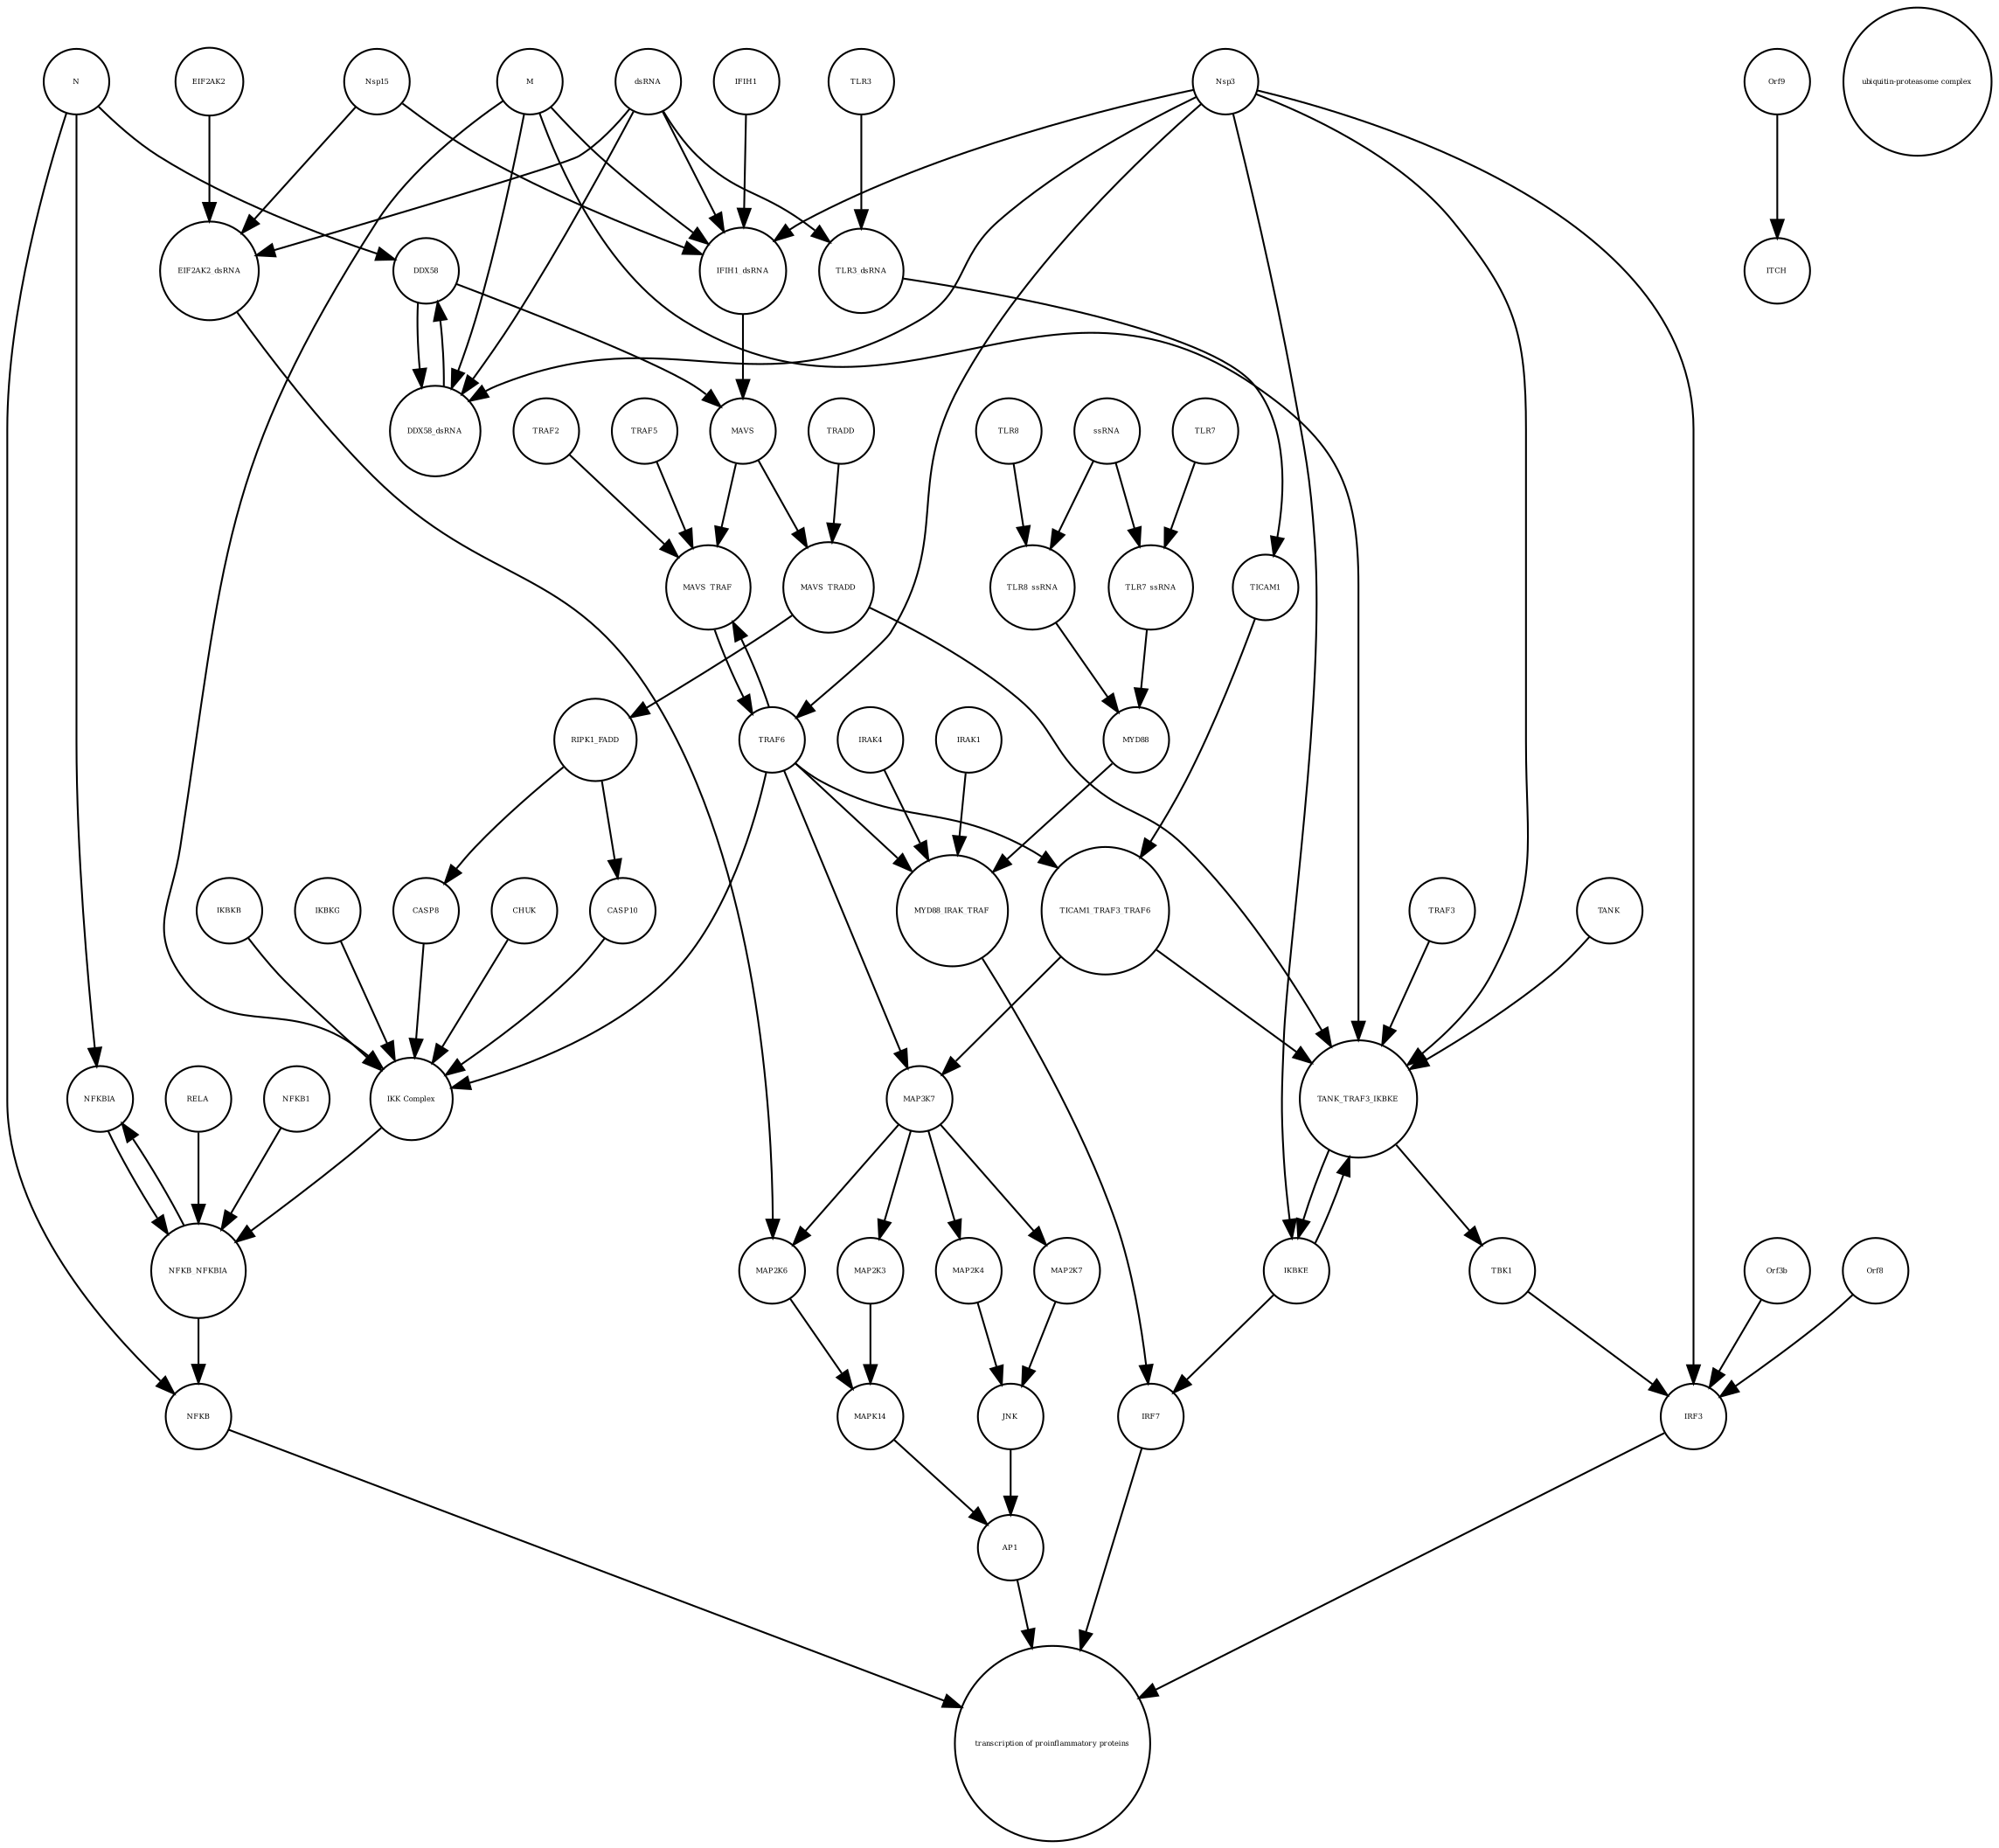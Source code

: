 strict digraph  {
AP1 [annotation="", bipartite=0, cls=complex, fontsize=4, label=AP1, shape=circle];
"transcription of proinflammatory proteins" [annotation="", bipartite=0, cls=phenotype, fontsize=4, label="transcription of proinflammatory proteins", shape=circle];
NFKB [annotation="", bipartite=0, cls=complex, fontsize=4, label=NFKB, shape=circle];
IRF3 [annotation=urn_miriam_hgnc_6118, bipartite=0, cls="macromolecule multimer", fontsize=4, label=IRF3, shape=circle];
IRF7 [annotation=urn_miriam_hgnc_6122, bipartite=0, cls="macromolecule multimer", fontsize=4, label=IRF7, shape=circle];
DDX58_dsRNA [annotation="", bipartite=0, cls=complex, fontsize=4, label=DDX58_dsRNA, shape=circle];
IKBKG [annotation="", bipartite=0, cls=macromolecule, fontsize=4, label=IKBKG, shape=circle];
TBK1 [annotation="", bipartite=0, cls=macromolecule, fontsize=4, label=TBK1, shape=circle];
N [annotation=urn_miriam_ncbiprotein_1798174255, bipartite=0, cls=macromolecule, fontsize=4, label=N, shape=circle];
CHUK [annotation="", bipartite=0, cls=macromolecule, fontsize=4, label=CHUK, shape=circle];
TRAF5 [annotation=urn_miriam_hgnc_12035, bipartite=0, cls=macromolecule, fontsize=4, label=TRAF5, shape=circle];
MAP3K7 [annotation="", bipartite=0, cls=macromolecule, fontsize=4, label=MAP3K7, shape=circle];
NFKB_NFKBIA [annotation="", bipartite=0, cls=complex, fontsize=4, label=NFKB_NFKBIA, shape=circle];
NFKBIA [annotation=urn_miriam_hgnc_7797, bipartite=0, cls=macromolecule, fontsize=4, label=NFKBIA, shape=circle];
ITCH [annotation="", bipartite=0, cls=macromolecule, fontsize=4, label=ITCH, shape=circle];
JNK [annotation="", bipartite=0, cls=complex, fontsize=4, label=JNK, shape=circle];
RELA [annotation="", bipartite=0, cls=macromolecule, fontsize=4, label=RELA, shape=circle];
MAVS_TRAF [annotation="", bipartite=0, cls=complex, fontsize=4, label=MAVS_TRAF, shape=circle];
MAP2K6 [annotation="", bipartite=0, cls=macromolecule, fontsize=4, label=MAP2K6, shape=circle];
Nsp3 [annotation=urn_miriam_ncbiprotein_1802476807, bipartite=0, cls=macromolecule, fontsize=4, label=Nsp3, shape=circle];
TICAM1_TRAF3_TRAF6 [annotation="", bipartite=0, cls=complex, fontsize=4, label=TICAM1_TRAF3_TRAF6, shape=circle];
TLR3_dsRNA [annotation="", bipartite=0, cls=complex, fontsize=4, label=TLR3_dsRNA, shape=circle];
MAP2K7 [annotation="", bipartite=0, cls=macromolecule, fontsize=4, label=MAP2K7, shape=circle];
CASP10 [annotation="", bipartite=0, cls=macromolecule, fontsize=4, label=CASP10, shape=circle];
TRAF2 [annotation=urn_miriam_hgnc_12032, bipartite=0, cls=macromolecule, fontsize=4, label=TRAF2, shape=circle];
TLR3 [annotation=urn_miriam_hgnc_11849, bipartite=0, cls="macromolecule multimer", fontsize=4, label=TLR3, shape=circle];
TRADD [annotation=urn_miriam_hgnc_12030, bipartite=0, cls=macromolecule, fontsize=4, label=TRADD, shape=circle];
Orf9 [annotation=urn_miriam_uniprot_P59636, bipartite=0, cls=macromolecule, fontsize=4, label=Orf9, shape=circle];
IRAK1 [annotation=urn_miriam_hgnc_6112, bipartite=0, cls=macromolecule, fontsize=4, label=IRAK1, shape=circle];
TANK [annotation="", bipartite=0, cls=macromolecule, fontsize=4, label=TANK, shape=circle];
TANK_TRAF3_IKBKE [annotation="", bipartite=0, cls=complex, fontsize=4, label=TANK_TRAF3_IKBKE, shape=circle];
EIF2AK2 [annotation=urn_miriam_hgnc_9437, bipartite=0, cls=macromolecule, fontsize=4, label=EIF2AK2, shape=circle];
TRAF6 [annotation=urn_miriam_hgnc_12036, bipartite=0, cls=macromolecule, fontsize=4, label=TRAF6, shape=circle];
DDX58 [annotation=urn_miriam_hgnc_19102, bipartite=0, cls=macromolecule, fontsize=4, label=DDX58, shape=circle];
TLR7_ssRNA [annotation="", bipartite=0, cls=complex, fontsize=4, label=TLR7_ssRNA, shape=circle];
IKBKE [annotation=urn_miriam_hgnc_14552, bipartite=0, cls=macromolecule, fontsize=4, label=IKBKE, shape=circle];
IRAK4 [annotation=urn_miriam_hgnc_17967, bipartite=0, cls=macromolecule, fontsize=4, label=IRAK4, shape=circle];
MAPK14 [annotation="", bipartite=0, cls=macromolecule, fontsize=4, label=MAPK14, shape=circle];
dsRNA [annotation="", bipartite=0, cls="nucleic acid feature", fontsize=4, label=dsRNA, shape=circle];
TLR7 [annotation=urn_miriam_hgnc_15631, bipartite=0, cls=macromolecule, fontsize=4, label=TLR7, shape=circle];
TLR8 [annotation=urn_miriam_hgnc_15632, bipartite=0, cls=macromolecule, fontsize=4, label=TLR8, shape=circle];
MAP2K3 [annotation="", bipartite=0, cls=macromolecule, fontsize=4, label=MAP2K3, shape=circle];
Orf3b [annotation=urn_miriam_uniprot_P59633, bipartite=0, cls=macromolecule, fontsize=4, label=Orf3b, shape=circle];
MYD88_IRAK_TRAF [annotation="", bipartite=0, cls=complex, fontsize=4, label=MYD88_IRAK_TRAF, shape=circle];
NFKB1 [annotation="", bipartite=0, cls=macromolecule, fontsize=4, label=NFKB1, shape=circle];
IFIH1_dsRNA [annotation="", bipartite=0, cls=complex, fontsize=4, label=IFIH1_dsRNA, shape=circle];
CASP8 [annotation="", bipartite=0, cls=macromolecule, fontsize=4, label=CASP8, shape=circle];
ssRNA [annotation="", bipartite=0, cls="nucleic acid feature", fontsize=4, label=ssRNA, shape=circle];
MYD88 [annotation="", bipartite=0, cls=macromolecule, fontsize=4, label=MYD88, shape=circle];
RIPK1_FADD [annotation="", bipartite=0, cls=complex, fontsize=4, label=RIPK1_FADD, shape=circle];
MAP2K4 [annotation="", bipartite=0, cls=macromolecule, fontsize=4, label=MAP2K4, shape=circle];
M [annotation=urn_miriam_ncbiprotein_1796318601, bipartite=0, cls=macromolecule, fontsize=4, label=M, shape=circle];
TRAF3 [annotation="", bipartite=0, cls=macromolecule, fontsize=4, label=TRAF3, shape=circle];
Orf8 [annotation=urn_miriam_ncbiprotein_1796318604, bipartite=0, cls=macromolecule, fontsize=4, label=Orf8, shape=circle];
TICAM1 [annotation=urn_miriam_hgnc_18348, bipartite=0, cls=macromolecule, fontsize=4, label=TICAM1, shape=circle];
EIF2AK2_dsRNA [annotation="", bipartite=0, cls=complex, fontsize=4, label=EIF2AK2_dsRNA, shape=circle];
IKBKB [annotation="", bipartite=0, cls=macromolecule, fontsize=4, label=IKBKB, shape=circle];
Nsp15 [annotation=urn_miriam_ncbiprotein_1802476818, bipartite=0, cls=macromolecule, fontsize=4, label=Nsp15, shape=circle];
"IKK Complex" [annotation="", bipartite=0, cls=complex, fontsize=4, label="IKK Complex", shape=circle];
MAVS [annotation=urn_miriam_hgnc_29233, bipartite=0, cls="macromolecule multimer", fontsize=4, label=MAVS, shape=circle];
TLR8_ssRNA [annotation="", bipartite=0, cls=complex, fontsize=4, label=TLR8_ssRNA, shape=circle];
IFIH1 [annotation=urn_miriam_hgnc_18873, bipartite=0, cls=macromolecule, fontsize=4, label=IFIH1, shape=circle];
"ubiquitin-proteasome complex" [annotation="", bipartite=0, cls=complex, fontsize=4, label="ubiquitin-proteasome complex", shape=circle];
MAVS_TRADD [annotation="", bipartite=0, cls=complex, fontsize=4, label=MAVS_TRADD, shape=circle];
AP1 -> "transcription of proinflammatory proteins"  [annotation="", interaction_type="necessary stimulation"];
NFKB -> "transcription of proinflammatory proteins"  [annotation="", interaction_type="necessary stimulation"];
IRF3 -> "transcription of proinflammatory proteins"  [annotation="", interaction_type="necessary stimulation"];
IRF7 -> "transcription of proinflammatory proteins"  [annotation="", interaction_type="necessary stimulation"];
DDX58_dsRNA -> DDX58  [annotation="urn_miriam_pubmed_25581309|urn_miriam_pubmed_28148787|urn_miriam_taxonomy_694009", interaction_type=catalysis];
IKBKG -> "IKK Complex"  [annotation="", interaction_type=production];
TBK1 -> IRF3  [annotation="urn_miriam_pubmed_17761676|urn_miriam_pubmed_31226023|urn_miriam_taxonomy_694009", interaction_type=catalysis];
N -> DDX58  [annotation="urn_miriam_pubmed_25581309|urn_miriam_pubmed_28148787|urn_miriam_taxonomy_694009", interaction_type=inhibition];
N -> NFKB  [annotation="urn_miriam_pubmed_16143815|urn_miriam_taxonomy_694009", interaction_type=stimulation];
N -> NFKBIA  [annotation="urn_miriam_pubmed_16143815|urn_miriam_taxonomy_694009", interaction_type=stimulation];
CHUK -> "IKK Complex"  [annotation="", interaction_type=production];
TRAF5 -> MAVS_TRAF  [annotation="", interaction_type=production];
MAP3K7 -> MAP2K3  [annotation=urn_miriam_pubmed_19366914, interaction_type=catalysis];
MAP3K7 -> MAP2K7  [annotation=urn_miriam_pubmed_19366914, interaction_type=catalysis];
MAP3K7 -> MAP2K4  [annotation=urn_miriam_pubmed_19366914, interaction_type=catalysis];
MAP3K7 -> MAP2K6  [annotation=urn_miriam_pubmed_19366914, interaction_type=catalysis];
NFKB_NFKBIA -> NFKB  [annotation="", interaction_type=production];
NFKB_NFKBIA -> NFKBIA  [annotation="", interaction_type=production];
NFKBIA -> NFKB_NFKBIA  [annotation="", interaction_type=production];
JNK -> AP1  [annotation=urn_miriam_pubmed_19366914, interaction_type=stimulation];
RELA -> NFKB_NFKBIA  [annotation="", interaction_type=production];
MAVS_TRAF -> TRAF6  [annotation=urn_miriam_pubmed_19366914, interaction_type=catalysis];
MAP2K6 -> MAPK14  [annotation=urn_miriam_pubmed_19366914, interaction_type=catalysis];
Nsp3 -> TRAF6  [annotation="urn_miriam_pubmed_27164085|urn_miriam_taxonomy_694009", interaction_type=catalysis];
Nsp3 -> IKBKE  [annotation="urn_miriam_pubmed_20303872|urn_miriam_pubmed_31226023|urn_miriam_taxonomy_694009", interaction_type=inhibition];
Nsp3 -> TANK_TRAF3_IKBKE  [annotation="urn_miriam_pubmed_19366914|urn_miriam_pubmed_27164085|urn_miriam_pubmed_19380580|urn_miriam_taxonomy_694009", interaction_type=inhibition];
Nsp3 -> IFIH1_dsRNA  [annotation="urn_miriam_pubmed_28484023|urn_miriam_pubmed_19380580|urn_miriam_pubmed_31226023|urn_miriam_taxonomy_694009", interaction_type=inhibition];
Nsp3 -> IRF3  [annotation="urn_miriam_pubmed_17761676|urn_miriam_pubmed_31226023|urn_miriam_taxonomy_694009", interaction_type=inhibition];
Nsp3 -> DDX58_dsRNA  [annotation="urn_miriam_pubmed_20303872|urn_miriam_pubmed_19380580|urn_miriam_pubmed_31226023|urn_miriam_taxonomy_694009", interaction_type=inhibition];
TICAM1_TRAF3_TRAF6 -> MAP3K7  [annotation=urn_miriam_pubmed_19366914, interaction_type=stimulation];
TICAM1_TRAF3_TRAF6 -> TANK_TRAF3_IKBKE  [annotation="urn_miriam_pubmed_19380580|urn_miriam_pubmed_19366914|urn_miriam_taxonomy_694009", interaction_type=stimulation];
TLR3_dsRNA -> TICAM1  [annotation=urn_miriam_pubmed_20303872, interaction_type=stimulation];
MAP2K7 -> JNK  [annotation=urn_miriam_pubmed_19366914, interaction_type=catalysis];
CASP10 -> "IKK Complex"  [annotation="urn_miriam_pubmed_19366914|urn_miriam_pubmed_20303872|urn_miriam_pubmed_17705188|urn_miriam_pubmed_694009", interaction_type=stimulation];
TRAF2 -> MAVS_TRAF  [annotation="", interaction_type=production];
TLR3 -> TLR3_dsRNA  [annotation="", interaction_type=production];
TRADD -> MAVS_TRADD  [annotation="", interaction_type=production];
Orf9 -> ITCH  [annotation="urn_miriam_pubmed_25135833|urn_miriam_taxonomy_694009", interaction_type=stimulation];
IRAK1 -> MYD88_IRAK_TRAF  [annotation="", interaction_type=production];
TANK -> TANK_TRAF3_IKBKE  [annotation="", interaction_type=production];
TANK_TRAF3_IKBKE -> IKBKE  [annotation="urn_miriam_pubmed_20303872|urn_miriam_pubmed_31226023|urn_miriam_taxonomy_694009", interaction_type=stimulation];
TANK_TRAF3_IKBKE -> TBK1  [annotation=urn_miriam_pubmed_20303872, interaction_type=stimulation];
EIF2AK2 -> EIF2AK2_dsRNA  [annotation="", interaction_type=production];
TRAF6 -> MAVS_TRAF  [annotation="", interaction_type=production];
TRAF6 -> MAP3K7  [annotation=urn_miriam_pubmed_19366914, interaction_type=stimulation];
TRAF6 -> MYD88_IRAK_TRAF  [annotation="", interaction_type=production];
TRAF6 -> "IKK Complex"  [annotation="urn_miriam_pubmed_19366914|urn_miriam_pubmed_20303872|urn_miriam_pubmed_17705188|urn_miriam_pubmed_694009", interaction_type=stimulation];
TRAF6 -> TICAM1_TRAF3_TRAF6  [annotation="", interaction_type=production];
DDX58 -> MAVS  [annotation=urn_miriam_pubmed_25581309, interaction_type=catalysis];
DDX58 -> DDX58_dsRNA  [annotation="", interaction_type=production];
TLR7_ssRNA -> MYD88  [annotation=urn_miriam_pubmed_19366914, interaction_type=stimulation];
IKBKE -> TANK_TRAF3_IKBKE  [annotation="", interaction_type=production];
IKBKE -> IRF7  [annotation=urn_miriam_pubmed_20303872, interaction_type=catalysis];
IRAK4 -> MYD88_IRAK_TRAF  [annotation="", interaction_type=production];
MAPK14 -> AP1  [annotation=urn_miriam_pubmed_19366914, interaction_type=stimulation];
dsRNA -> EIF2AK2_dsRNA  [annotation="", interaction_type=production];
dsRNA -> IFIH1_dsRNA  [annotation="", interaction_type=production];
dsRNA -> TLR3_dsRNA  [annotation="", interaction_type=production];
dsRNA -> DDX58_dsRNA  [annotation="", interaction_type=production];
TLR7 -> TLR7_ssRNA  [annotation="", interaction_type=production];
TLR8 -> TLR8_ssRNA  [annotation="", interaction_type=production];
MAP2K3 -> MAPK14  [annotation=urn_miriam_pubmed_19366914, interaction_type=catalysis];
Orf3b -> IRF3  [annotation="urn_miriam_pubmed_17761676|urn_miriam_pubmed_31226023|urn_miriam_taxonomy_694009", interaction_type=inhibition];
MYD88_IRAK_TRAF -> IRF7  [annotation=urn_miriam_pubmed_20303872, interaction_type=catalysis];
NFKB1 -> NFKB_NFKBIA  [annotation="", interaction_type=production];
IFIH1_dsRNA -> MAVS  [annotation=urn_miriam_pubmed_25581309, interaction_type=catalysis];
CASP8 -> "IKK Complex"  [annotation="urn_miriam_pubmed_19366914|urn_miriam_pubmed_20303872|urn_miriam_pubmed_17705188|urn_miriam_pubmed_694009", interaction_type=stimulation];
ssRNA -> TLR7_ssRNA  [annotation="", interaction_type=production];
ssRNA -> TLR8_ssRNA  [annotation="", interaction_type=production];
MYD88 -> MYD88_IRAK_TRAF  [annotation="", interaction_type=production];
RIPK1_FADD -> CASP10  [annotation=urn_miriam_pubmed_20303872, interaction_type=stimulation];
RIPK1_FADD -> CASP8  [annotation=urn_miriam_pubmed_19366914, interaction_type=stimulation];
MAP2K4 -> JNK  [annotation=urn_miriam_pubmed_19366914, interaction_type=catalysis];
M -> TANK_TRAF3_IKBKE  [annotation="urn_miriam_pubmed_19366914|urn_miriam_pubmed_27164085|urn_miriam_pubmed_19380580|urn_miriam_taxonomy_694009", interaction_type=inhibition];
M -> IFIH1_dsRNA  [annotation="urn_miriam_pubmed_28484023|urn_miriam_pubmed_19380580|urn_miriam_pubmed_31226023|urn_miriam_taxonomy_694009", interaction_type=inhibition];
M -> "IKK Complex"  [annotation="urn_miriam_pubmed_19366914|urn_miriam_pubmed_20303872|urn_miriam_pubmed_17705188|urn_miriam_pubmed_694009", interaction_type=inhibition];
M -> DDX58_dsRNA  [annotation="urn_miriam_pubmed_20303872|urn_miriam_pubmed_19380580|urn_miriam_pubmed_31226023|urn_miriam_taxonomy_694009", interaction_type=inhibition];
TRAF3 -> TANK_TRAF3_IKBKE  [annotation="", interaction_type=production];
Orf8 -> IRF3  [annotation="urn_miriam_pubmed_17761676|urn_miriam_pubmed_31226023|urn_miriam_taxonomy_694009", interaction_type=inhibition];
TICAM1 -> TICAM1_TRAF3_TRAF6  [annotation="", interaction_type=production];
EIF2AK2_dsRNA -> MAP2K6  [annotation=urn_miriam_pubmed_19366914, interaction_type=stimulation];
IKBKB -> "IKK Complex"  [annotation="", interaction_type=production];
Nsp15 -> EIF2AK2_dsRNA  [annotation="urn_miriam_pubmed_28484023|urn_miriam_pubmed_19366914|urn_miriam_taxonomy_694009", interaction_type=inhibition];
Nsp15 -> IFIH1_dsRNA  [annotation="urn_miriam_pubmed_28484023|urn_miriam_pubmed_19380580|urn_miriam_pubmed_31226023|urn_miriam_taxonomy_694009", interaction_type=inhibition];
"IKK Complex" -> NFKB_NFKBIA  [annotation=urn_miriam_pubmed_19366914, interaction_type=catalysis];
MAVS -> MAVS_TRAF  [annotation="", interaction_type=production];
MAVS -> MAVS_TRADD  [annotation="", interaction_type=production];
TLR8_ssRNA -> MYD88  [annotation=urn_miriam_pubmed_19366914, interaction_type=stimulation];
IFIH1 -> IFIH1_dsRNA  [annotation="", interaction_type=production];
MAVS_TRADD -> TANK_TRAF3_IKBKE  [annotation="urn_miriam_pubmed_19366914|urn_miriam_pubmed_27164085|urn_miriam_pubmed_19380580|urn_miriam_taxonomy_694009", interaction_type=stimulation];
MAVS_TRADD -> RIPK1_FADD  [annotation=urn_miriam_pubmed_19366914, interaction_type=stimulation];
}

